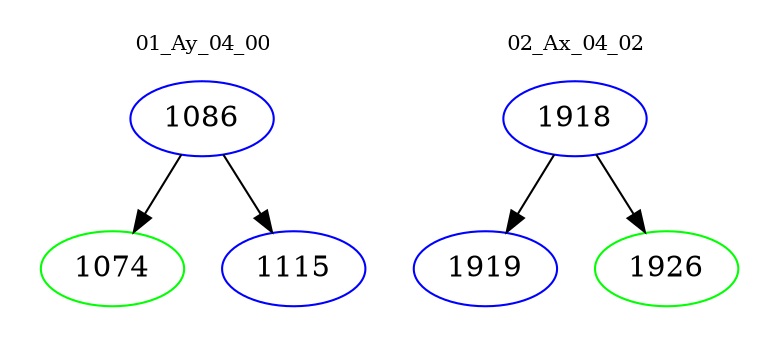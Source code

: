 digraph{
subgraph cluster_0 {
color = white
label = "01_Ay_04_00";
fontsize=10;
T0_1086 [label="1086", color="blue"]
T0_1086 -> T0_1074 [color="black"]
T0_1074 [label="1074", color="green"]
T0_1086 -> T0_1115 [color="black"]
T0_1115 [label="1115", color="blue"]
}
subgraph cluster_1 {
color = white
label = "02_Ax_04_02";
fontsize=10;
T1_1918 [label="1918", color="blue"]
T1_1918 -> T1_1919 [color="black"]
T1_1919 [label="1919", color="blue"]
T1_1918 -> T1_1926 [color="black"]
T1_1926 [label="1926", color="green"]
}
}

